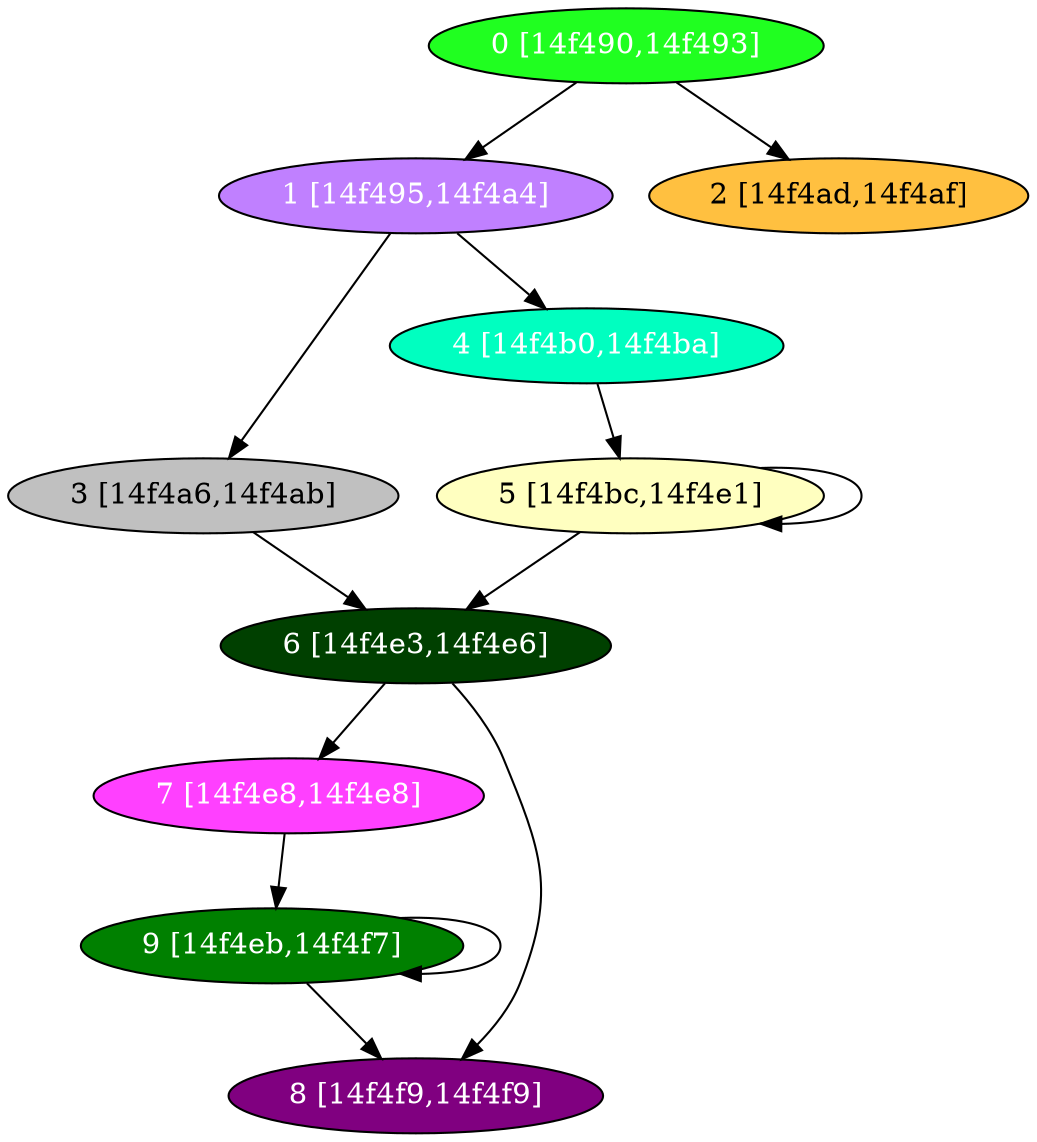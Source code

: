diGraph libnss3{
	libnss3_0  [style=filled fillcolor="#20FF20" fontcolor="#ffffff" shape=oval label="0 [14f490,14f493]"]
	libnss3_1  [style=filled fillcolor="#C080FF" fontcolor="#ffffff" shape=oval label="1 [14f495,14f4a4]"]
	libnss3_2  [style=filled fillcolor="#FFC040" fontcolor="#000000" shape=oval label="2 [14f4ad,14f4af]"]
	libnss3_3  [style=filled fillcolor="#C0C0C0" fontcolor="#000000" shape=oval label="3 [14f4a6,14f4ab]"]
	libnss3_4  [style=filled fillcolor="#00FFC0" fontcolor="#ffffff" shape=oval label="4 [14f4b0,14f4ba]"]
	libnss3_5  [style=filled fillcolor="#FFFFC0" fontcolor="#000000" shape=oval label="5 [14f4bc,14f4e1]"]
	libnss3_6  [style=filled fillcolor="#004000" fontcolor="#ffffff" shape=oval label="6 [14f4e3,14f4e6]"]
	libnss3_7  [style=filled fillcolor="#FF40FF" fontcolor="#ffffff" shape=oval label="7 [14f4e8,14f4e8]"]
	libnss3_8  [style=filled fillcolor="#800080" fontcolor="#ffffff" shape=oval label="8 [14f4f9,14f4f9]"]
	libnss3_9  [style=filled fillcolor="#008000" fontcolor="#ffffff" shape=oval label="9 [14f4eb,14f4f7]"]

	libnss3_0 -> libnss3_1
	libnss3_0 -> libnss3_2
	libnss3_1 -> libnss3_3
	libnss3_1 -> libnss3_4
	libnss3_3 -> libnss3_6
	libnss3_4 -> libnss3_5
	libnss3_5 -> libnss3_5
	libnss3_5 -> libnss3_6
	libnss3_6 -> libnss3_7
	libnss3_6 -> libnss3_8
	libnss3_7 -> libnss3_9
	libnss3_9 -> libnss3_8
	libnss3_9 -> libnss3_9
}